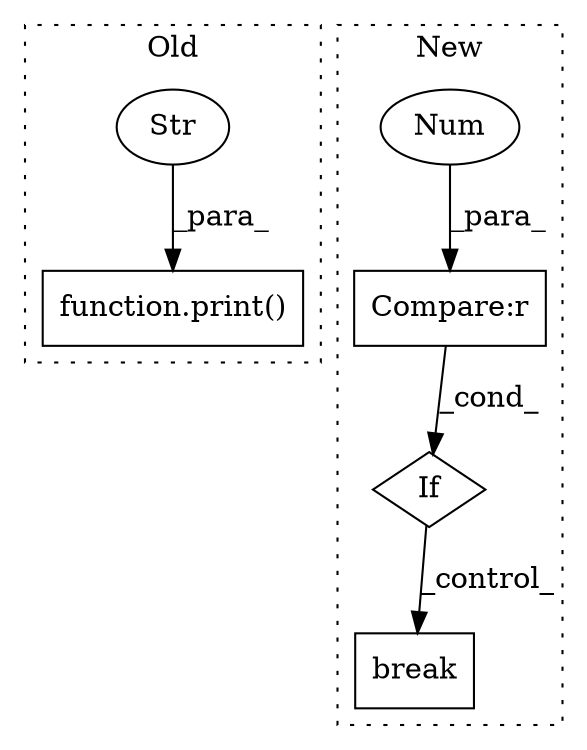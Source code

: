 digraph G {
subgraph cluster0 {
1 [label="function.print()" a="75" s="2074,2106" l="6,1" shape="box"];
5 [label="Str" a="66" s="2080" l="26" shape="ellipse"];
label = "Old";
style="dotted";
}
subgraph cluster1 {
2 [label="break" a="94" s="3565" l="5" shape="box"];
3 [label="If" a="96" s="3524" l="3" shape="diamond"];
4 [label="Compare:r" a="40" s="3527" l="12" shape="box"];
6 [label="Num" a="76" s="3537" l="2" shape="ellipse"];
label = "New";
style="dotted";
}
3 -> 2 [label="_control_"];
4 -> 3 [label="_cond_"];
5 -> 1 [label="_para_"];
6 -> 4 [label="_para_"];
}